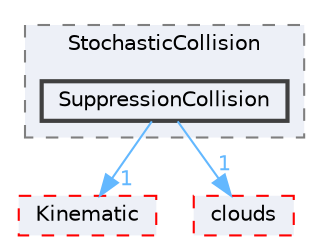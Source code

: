 digraph "src/lagrangian/intermediate/submodels/ReactingMultiphase/StochasticCollision/SuppressionCollision"
{
 // LATEX_PDF_SIZE
  bgcolor="transparent";
  edge [fontname=Helvetica,fontsize=10,labelfontname=Helvetica,labelfontsize=10];
  node [fontname=Helvetica,fontsize=10,shape=box,height=0.2,width=0.4];
  compound=true
  subgraph clusterdir_27b24386216f86dd240f0a86ae1a3a0c {
    graph [ bgcolor="#edf0f7", pencolor="grey50", label="StochasticCollision", fontname=Helvetica,fontsize=10 style="filled,dashed", URL="dir_27b24386216f86dd240f0a86ae1a3a0c.html",tooltip=""]
  dir_c73c14d2fa04a20994c1a8e27c19e53e [label="SuppressionCollision", fillcolor="#edf0f7", color="grey25", style="filled,bold", URL="dir_c73c14d2fa04a20994c1a8e27c19e53e.html",tooltip=""];
  }
  dir_280ce042c33ce1e00a1fb89491254772 [label="Kinematic", fillcolor="#edf0f7", color="red", style="filled,dashed", URL="dir_280ce042c33ce1e00a1fb89491254772.html",tooltip=""];
  dir_bdd630a78c14e3d279a2564e7964fc69 [label="clouds", fillcolor="#edf0f7", color="red", style="filled,dashed", URL="dir_bdd630a78c14e3d279a2564e7964fc69.html",tooltip=""];
  dir_c73c14d2fa04a20994c1a8e27c19e53e->dir_280ce042c33ce1e00a1fb89491254772 [headlabel="1", labeldistance=1.5 headhref="dir_003813_002016.html" href="dir_003813_002016.html" color="steelblue1" fontcolor="steelblue1"];
  dir_c73c14d2fa04a20994c1a8e27c19e53e->dir_bdd630a78c14e3d279a2564e7964fc69 [headlabel="1", labeldistance=1.5 headhref="dir_003813_000508.html" href="dir_003813_000508.html" color="steelblue1" fontcolor="steelblue1"];
}
